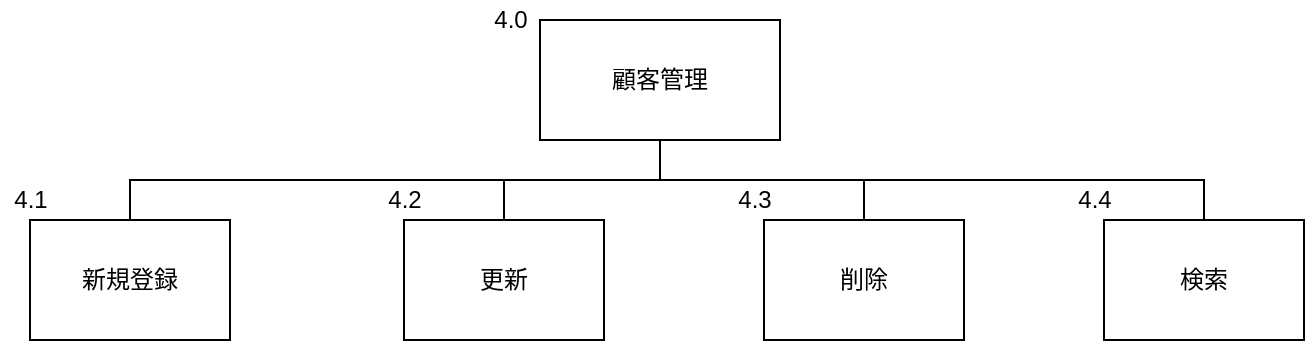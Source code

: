 <mxfile version="12.1.7" type="device" pages="1"><diagram id="XBcltRlQ6nSSIN0z1heA" name="Page-1"><mxGraphModel dx="1312" dy="792" grid="1" gridSize="10" guides="1" tooltips="1" connect="1" arrows="1" fold="1" page="1" pageScale="1" pageWidth="827" pageHeight="1169" math="0" shadow="0"><root><mxCell id="0"/><mxCell id="1" parent="0"/><UserObject label="&lt;font style=&quot;vertical-align: inherit&quot;&gt;&lt;font style=&quot;vertical-align: inherit&quot;&gt;&lt;font style=&quot;vertical-align: inherit&quot;&gt;&lt;font style=&quot;vertical-align: inherit&quot;&gt;顧客管理&lt;/font&gt;&lt;/font&gt;&lt;/font&gt;&lt;/font&gt;" treeRoot="1" id="PRFRsMOClojiUQeYyIHL-3"><mxCell style="whiteSpace=wrap;html=1;align=center;treeFolding=1;treeMoving=1;container=1;recursiveResize=0;" parent="1" vertex="1"><mxGeometry x="490" y="10" width="120" height="60" as="geometry"/></mxCell></UserObject><mxCell id="PRFRsMOClojiUQeYyIHL-4" value="&lt;font style=&quot;vertical-align: inherit&quot;&gt;&lt;font style=&quot;vertical-align: inherit&quot;&gt;新規登録&lt;/font&gt;&lt;/font&gt;" style="whiteSpace=wrap;html=1;align=center;verticalAlign=middle;container=1;recursiveResize=0;treeFolding=1;treeMoving=1;" parent="1" vertex="1"><mxGeometry x="235" y="110" width="100" height="60" as="geometry"/></mxCell><mxCell id="PRFRsMOClojiUQeYyIHL-5" value="" style="edgeStyle=elbowEdgeStyle;elbow=vertical;startArrow=none;endArrow=none;rounded=0;exitX=0.5;exitY=1;exitDx=0;exitDy=0;" parent="1" source="PRFRsMOClojiUQeYyIHL-3" target="PRFRsMOClojiUQeYyIHL-4" edge="1"><mxGeometry relative="1" as="geometry"><mxPoint x="413" y="70" as="sourcePoint"/></mxGeometry></mxCell><mxCell id="PRFRsMOClojiUQeYyIHL-6" value="&lt;font style=&quot;vertical-align: inherit&quot;&gt;&lt;font style=&quot;vertical-align: inherit&quot;&gt;更新&lt;/font&gt;&lt;/font&gt;" style="whiteSpace=wrap;html=1;align=center;verticalAlign=middle;container=1;recursiveResize=0;treeFolding=1;treeMoving=1;" parent="1" vertex="1"><mxGeometry x="422" y="110" width="100" height="60" as="geometry"/></mxCell><mxCell id="PRFRsMOClojiUQeYyIHL-7" value="" style="edgeStyle=elbowEdgeStyle;elbow=vertical;startArrow=none;endArrow=none;rounded=0;exitX=0.5;exitY=1;exitDx=0;exitDy=0;" parent="1" source="PRFRsMOClojiUQeYyIHL-3" target="PRFRsMOClojiUQeYyIHL-6" edge="1"><mxGeometry relative="1" as="geometry"><mxPoint x="270" y="70" as="sourcePoint"/></mxGeometry></mxCell><mxCell id="PRFRsMOClojiUQeYyIHL-8" value="&lt;font style=&quot;vertical-align: inherit&quot;&gt;&lt;font style=&quot;vertical-align: inherit&quot;&gt;削除&lt;/font&gt;&lt;/font&gt;" style="whiteSpace=wrap;html=1;align=center;verticalAlign=middle;container=1;recursiveResize=0;treeFolding=1;treeMoving=1;" parent="1" vertex="1"><mxGeometry x="602" y="110" width="100" height="60" as="geometry"/></mxCell><mxCell id="tu9nMbtlYevPjmgbZrkI-4" value="4.3" style="text;html=1;resizable=0;autosize=1;align=center;verticalAlign=middle;points=[];fillColor=none;strokeColor=none;rounded=0;" parent="PRFRsMOClojiUQeYyIHL-8" vertex="1"><mxGeometry x="-20" y="-20" width="30" height="20" as="geometry"/></mxCell><mxCell id="PRFRsMOClojiUQeYyIHL-9" value="" style="edgeStyle=elbowEdgeStyle;elbow=vertical;startArrow=none;endArrow=none;rounded=0;entryX=0.5;entryY=0;entryDx=0;entryDy=0;" parent="1" target="PRFRsMOClojiUQeYyIHL-8" edge="1"><mxGeometry relative="1" as="geometry"><mxPoint x="402" y="90" as="sourcePoint"/><Array as="points"><mxPoint x="482" y="90"/></Array></mxGeometry></mxCell><mxCell id="tu9nMbtlYevPjmgbZrkI-1" value="4.0" style="text;html=1;resizable=0;autosize=1;align=center;verticalAlign=middle;points=[];fillColor=none;strokeColor=none;rounded=0;" parent="1" vertex="1"><mxGeometry x="460" width="30" height="20" as="geometry"/></mxCell><mxCell id="tu9nMbtlYevPjmgbZrkI-2" value="4.1" style="text;html=1;resizable=0;autosize=1;align=center;verticalAlign=middle;points=[];fillColor=none;strokeColor=none;rounded=0;" parent="1" vertex="1"><mxGeometry x="220" y="90" width="30" height="20" as="geometry"/></mxCell><mxCell id="tu9nMbtlYevPjmgbZrkI-3" value="4.2" style="text;html=1;resizable=0;autosize=1;align=center;verticalAlign=middle;points=[];fillColor=none;strokeColor=none;rounded=0;" parent="1" vertex="1"><mxGeometry x="407" y="90" width="30" height="20" as="geometry"/></mxCell><mxCell id="fcqhTtiRmOX05VH74e6w-1" value="検索" style="whiteSpace=wrap;html=1;align=center;verticalAlign=middle;container=1;recursiveResize=0;treeFolding=1;treeMoving=1;" vertex="1" parent="1"><mxGeometry x="772" y="110" width="100" height="60" as="geometry"/></mxCell><mxCell id="fcqhTtiRmOX05VH74e6w-2" value="4.4" style="text;html=1;resizable=0;autosize=1;align=center;verticalAlign=middle;points=[];fillColor=none;strokeColor=none;rounded=0;" vertex="1" parent="fcqhTtiRmOX05VH74e6w-1"><mxGeometry x="-20" y="-20" width="30" height="20" as="geometry"/></mxCell><mxCell id="fcqhTtiRmOX05VH74e6w-6" value="" style="edgeStyle=elbowEdgeStyle;elbow=vertical;startArrow=none;endArrow=none;rounded=0;entryX=0.5;entryY=0;entryDx=0;entryDy=0;exitX=0.5;exitY=1;exitDx=0;exitDy=0;" edge="1" parent="1" source="PRFRsMOClojiUQeYyIHL-3" target="fcqhTtiRmOX05VH74e6w-1"><mxGeometry relative="1" as="geometry"><mxPoint x="650" y="90" as="sourcePoint"/><Array as="points"><mxPoint x="730" y="90"/></Array><mxPoint x="900" y="110" as="targetPoint"/></mxGeometry></mxCell></root></mxGraphModel></diagram></mxfile>